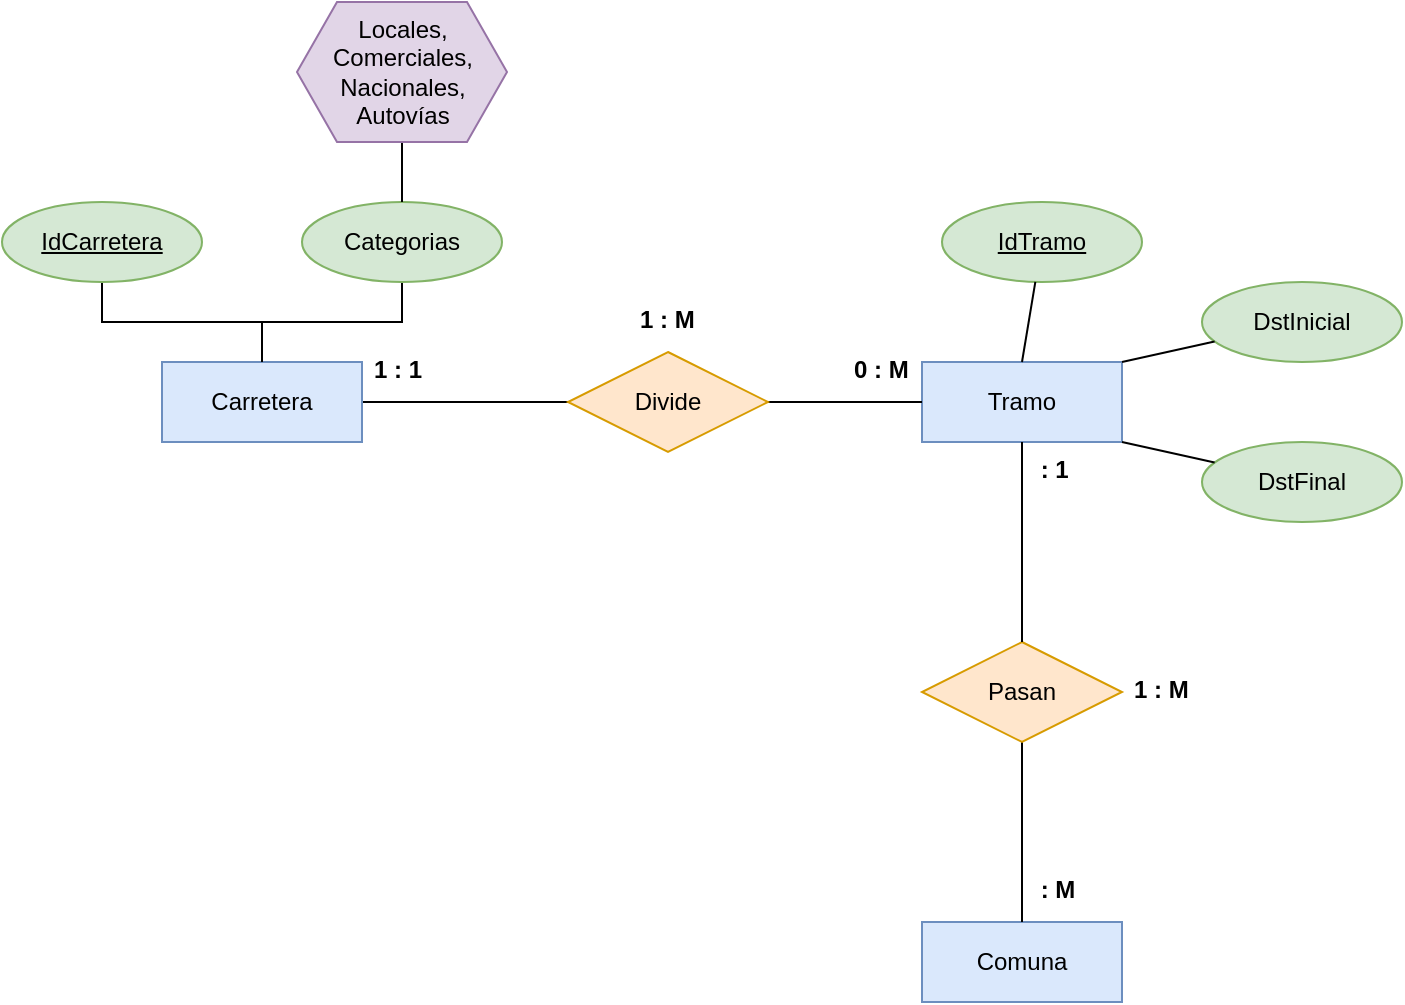 <mxfile version="24.2.5" type="github">
  <diagram name="Página-1" id="_2iSpzAk0nADA7rZEYPe">
    <mxGraphModel dx="622" dy="394" grid="1" gridSize="10" guides="1" tooltips="1" connect="1" arrows="1" fold="1" page="1" pageScale="1" pageWidth="827" pageHeight="1169" math="0" shadow="0">
      <root>
        <mxCell id="0" />
        <mxCell id="1" parent="0" />
        <mxCell id="qKXQgxUZNCxVZ5N2Fq7q-11" style="edgeStyle=orthogonalEdgeStyle;rounded=0;orthogonalLoop=1;jettySize=auto;html=1;entryX=0;entryY=0.5;entryDx=0;entryDy=0;endArrow=none;endFill=0;" edge="1" parent="1" source="qKXQgxUZNCxVZ5N2Fq7q-1" target="qKXQgxUZNCxVZ5N2Fq7q-10">
          <mxGeometry relative="1" as="geometry" />
        </mxCell>
        <mxCell id="qKXQgxUZNCxVZ5N2Fq7q-1" value="Carretera" style="whiteSpace=wrap;html=1;align=center;fillColor=#dae8fc;strokeColor=#6c8ebf;" vertex="1" parent="1">
          <mxGeometry x="160" y="200" width="100" height="40" as="geometry" />
        </mxCell>
        <mxCell id="qKXQgxUZNCxVZ5N2Fq7q-2" value="Tramo" style="whiteSpace=wrap;html=1;align=center;fillColor=#dae8fc;strokeColor=#6c8ebf;" vertex="1" parent="1">
          <mxGeometry x="540" y="200" width="100" height="40" as="geometry" />
        </mxCell>
        <mxCell id="qKXQgxUZNCxVZ5N2Fq7q-3" value="Comuna" style="whiteSpace=wrap;html=1;align=center;fillColor=#dae8fc;strokeColor=#6c8ebf;" vertex="1" parent="1">
          <mxGeometry x="540" y="480" width="100" height="40" as="geometry" />
        </mxCell>
        <mxCell id="qKXQgxUZNCxVZ5N2Fq7q-5" style="edgeStyle=orthogonalEdgeStyle;rounded=0;orthogonalLoop=1;jettySize=auto;html=1;entryX=0.5;entryY=0;entryDx=0;entryDy=0;endArrow=none;endFill=0;" edge="1" parent="1" source="qKXQgxUZNCxVZ5N2Fq7q-4" target="qKXQgxUZNCxVZ5N2Fq7q-1">
          <mxGeometry relative="1" as="geometry" />
        </mxCell>
        <mxCell id="qKXQgxUZNCxVZ5N2Fq7q-4" value="Categorias" style="ellipse;whiteSpace=wrap;html=1;align=center;fillColor=#d5e8d4;strokeColor=#82b366;" vertex="1" parent="1">
          <mxGeometry x="230" y="120" width="100" height="40" as="geometry" />
        </mxCell>
        <mxCell id="qKXQgxUZNCxVZ5N2Fq7q-7" style="edgeStyle=orthogonalEdgeStyle;rounded=0;orthogonalLoop=1;jettySize=auto;html=1;entryX=0.5;entryY=0;entryDx=0;entryDy=0;endArrow=none;endFill=0;" edge="1" parent="1" source="qKXQgxUZNCxVZ5N2Fq7q-6" target="qKXQgxUZNCxVZ5N2Fq7q-1">
          <mxGeometry relative="1" as="geometry" />
        </mxCell>
        <mxCell id="qKXQgxUZNCxVZ5N2Fq7q-6" value="IdCarretera" style="ellipse;whiteSpace=wrap;html=1;align=center;fillColor=#d5e8d4;strokeColor=#82b366;fontStyle=4" vertex="1" parent="1">
          <mxGeometry x="80" y="120" width="100" height="40" as="geometry" />
        </mxCell>
        <mxCell id="qKXQgxUZNCxVZ5N2Fq7q-9" style="edgeStyle=orthogonalEdgeStyle;rounded=0;orthogonalLoop=1;jettySize=auto;html=1;endArrow=none;endFill=0;" edge="1" parent="1" source="qKXQgxUZNCxVZ5N2Fq7q-8" target="qKXQgxUZNCxVZ5N2Fq7q-4">
          <mxGeometry relative="1" as="geometry" />
        </mxCell>
        <mxCell id="qKXQgxUZNCxVZ5N2Fq7q-8" value="Locales,&lt;div&gt;Comerciales,&lt;/div&gt;&lt;div&gt;Nacionales,&lt;/div&gt;&lt;div&gt;Autovías&lt;/div&gt;" style="shape=hexagon;perimeter=hexagonPerimeter2;whiteSpace=wrap;html=1;fixedSize=1;fillColor=#e1d5e7;strokeColor=#9673a6;" vertex="1" parent="1">
          <mxGeometry x="227.5" y="20" width="105" height="70" as="geometry" />
        </mxCell>
        <mxCell id="qKXQgxUZNCxVZ5N2Fq7q-12" style="edgeStyle=orthogonalEdgeStyle;rounded=0;orthogonalLoop=1;jettySize=auto;html=1;entryX=0;entryY=0.5;entryDx=0;entryDy=0;endArrow=none;endFill=0;" edge="1" parent="1" source="qKXQgxUZNCxVZ5N2Fq7q-10" target="qKXQgxUZNCxVZ5N2Fq7q-2">
          <mxGeometry relative="1" as="geometry" />
        </mxCell>
        <mxCell id="qKXQgxUZNCxVZ5N2Fq7q-10" value="Divide" style="shape=rhombus;perimeter=rhombusPerimeter;whiteSpace=wrap;html=1;align=center;fillColor=#ffe6cc;strokeColor=#d79b00;" vertex="1" parent="1">
          <mxGeometry x="363" y="195" width="100" height="50" as="geometry" />
        </mxCell>
        <mxCell id="qKXQgxUZNCxVZ5N2Fq7q-13" value="1 : M" style="text;strokeColor=none;fillColor=none;spacingLeft=4;spacingRight=4;overflow=hidden;rotatable=0;points=[[0,0.5],[1,0.5]];portConstraint=eastwest;fontSize=12;whiteSpace=wrap;html=1;fontStyle=1" vertex="1" parent="1">
          <mxGeometry x="393" y="165" width="40" height="30" as="geometry" />
        </mxCell>
        <mxCell id="qKXQgxUZNCxVZ5N2Fq7q-14" value="0 : M" style="text;strokeColor=none;fillColor=none;spacingLeft=4;spacingRight=4;overflow=hidden;rotatable=0;points=[[0,0.5],[1,0.5]];portConstraint=eastwest;fontSize=12;whiteSpace=wrap;html=1;fontStyle=1" vertex="1" parent="1">
          <mxGeometry x="500" y="190" width="40" height="30" as="geometry" />
        </mxCell>
        <mxCell id="qKXQgxUZNCxVZ5N2Fq7q-15" value="1 : 1" style="text;strokeColor=none;fillColor=none;spacingLeft=4;spacingRight=4;overflow=hidden;rotatable=0;points=[[0,0.5],[1,0.5]];portConstraint=eastwest;fontSize=12;whiteSpace=wrap;html=1;fontStyle=1" vertex="1" parent="1">
          <mxGeometry x="260" y="190" width="40" height="30" as="geometry" />
        </mxCell>
        <mxCell id="qKXQgxUZNCxVZ5N2Fq7q-20" style="edgeStyle=orthogonalEdgeStyle;rounded=0;orthogonalLoop=1;jettySize=auto;html=1;entryX=0.5;entryY=0;entryDx=0;entryDy=0;endArrow=none;endFill=0;" edge="1" parent="1" source="qKXQgxUZNCxVZ5N2Fq7q-18" target="qKXQgxUZNCxVZ5N2Fq7q-3">
          <mxGeometry relative="1" as="geometry">
            <Array as="points">
              <mxPoint x="590" y="430" />
              <mxPoint x="590" y="430" />
            </Array>
          </mxGeometry>
        </mxCell>
        <mxCell id="qKXQgxUZNCxVZ5N2Fq7q-18" value="Pasan" style="shape=rhombus;perimeter=rhombusPerimeter;whiteSpace=wrap;html=1;align=center;fillColor=#ffe6cc;strokeColor=#d79b00;" vertex="1" parent="1">
          <mxGeometry x="540" y="340" width="100" height="50" as="geometry" />
        </mxCell>
        <mxCell id="qKXQgxUZNCxVZ5N2Fq7q-19" style="edgeStyle=orthogonalEdgeStyle;rounded=0;orthogonalLoop=1;jettySize=auto;html=1;endArrow=none;endFill=0;" edge="1" parent="1" source="qKXQgxUZNCxVZ5N2Fq7q-2" target="qKXQgxUZNCxVZ5N2Fq7q-18">
          <mxGeometry relative="1" as="geometry" />
        </mxCell>
        <mxCell id="qKXQgxUZNCxVZ5N2Fq7q-21" value="1 : M" style="text;strokeColor=none;fillColor=none;spacingLeft=4;spacingRight=4;overflow=hidden;rotatable=0;points=[[0,0.5],[1,0.5]];portConstraint=eastwest;fontSize=12;whiteSpace=wrap;html=1;fontStyle=1" vertex="1" parent="1">
          <mxGeometry x="640" y="350" width="40" height="30" as="geometry" />
        </mxCell>
        <mxCell id="qKXQgxUZNCxVZ5N2Fq7q-22" value="DstInicial" style="ellipse;whiteSpace=wrap;html=1;align=center;fillColor=#d5e8d4;strokeColor=#82b366;" vertex="1" parent="1">
          <mxGeometry x="680" y="160" width="100" height="40" as="geometry" />
        </mxCell>
        <mxCell id="qKXQgxUZNCxVZ5N2Fq7q-23" value="IdTramo" style="ellipse;whiteSpace=wrap;html=1;align=center;fontStyle=4;fillColor=#d5e8d4;strokeColor=#82b366;" vertex="1" parent="1">
          <mxGeometry x="550" y="120" width="100" height="40" as="geometry" />
        </mxCell>
        <mxCell id="qKXQgxUZNCxVZ5N2Fq7q-24" value="DstFinal" style="ellipse;whiteSpace=wrap;html=1;align=center;fillColor=#d5e8d4;strokeColor=#82b366;" vertex="1" parent="1">
          <mxGeometry x="680" y="240" width="100" height="40" as="geometry" />
        </mxCell>
        <mxCell id="qKXQgxUZNCxVZ5N2Fq7q-25" value="" style="endArrow=none;html=1;rounded=0;exitX=0.5;exitY=0;exitDx=0;exitDy=0;" edge="1" parent="1" source="qKXQgxUZNCxVZ5N2Fq7q-2" target="qKXQgxUZNCxVZ5N2Fq7q-23">
          <mxGeometry relative="1" as="geometry">
            <mxPoint x="490" y="80" as="sourcePoint" />
            <mxPoint x="650" y="80" as="targetPoint" />
          </mxGeometry>
        </mxCell>
        <mxCell id="qKXQgxUZNCxVZ5N2Fq7q-26" value="" style="endArrow=none;html=1;rounded=0;exitX=1;exitY=0;exitDx=0;exitDy=0;" edge="1" parent="1" source="qKXQgxUZNCxVZ5N2Fq7q-2" target="qKXQgxUZNCxVZ5N2Fq7q-22">
          <mxGeometry relative="1" as="geometry">
            <mxPoint x="660" y="170" as="sourcePoint" />
            <mxPoint x="820" y="170" as="targetPoint" />
          </mxGeometry>
        </mxCell>
        <mxCell id="qKXQgxUZNCxVZ5N2Fq7q-27" value="" style="endArrow=none;html=1;rounded=0;exitX=1;exitY=1;exitDx=0;exitDy=0;" edge="1" parent="1" source="qKXQgxUZNCxVZ5N2Fq7q-2" target="qKXQgxUZNCxVZ5N2Fq7q-24">
          <mxGeometry relative="1" as="geometry">
            <mxPoint x="710" y="150" as="sourcePoint" />
            <mxPoint x="870" y="150" as="targetPoint" />
          </mxGeometry>
        </mxCell>
        <mxCell id="qKXQgxUZNCxVZ5N2Fq7q-29" value="&amp;nbsp;: M" style="text;strokeColor=none;fillColor=none;spacingLeft=4;spacingRight=4;overflow=hidden;rotatable=0;points=[[0,0.5],[1,0.5]];portConstraint=eastwest;fontSize=12;whiteSpace=wrap;html=1;fontStyle=1" vertex="1" parent="1">
          <mxGeometry x="590" y="450" width="40" height="30" as="geometry" />
        </mxCell>
        <mxCell id="qKXQgxUZNCxVZ5N2Fq7q-30" value="&amp;nbsp;: 1" style="text;strokeColor=none;fillColor=none;spacingLeft=4;spacingRight=4;overflow=hidden;rotatable=0;points=[[0,0.5],[1,0.5]];portConstraint=eastwest;fontSize=12;whiteSpace=wrap;html=1;fontStyle=1" vertex="1" parent="1">
          <mxGeometry x="590" y="240" width="40" height="30" as="geometry" />
        </mxCell>
      </root>
    </mxGraphModel>
  </diagram>
</mxfile>
